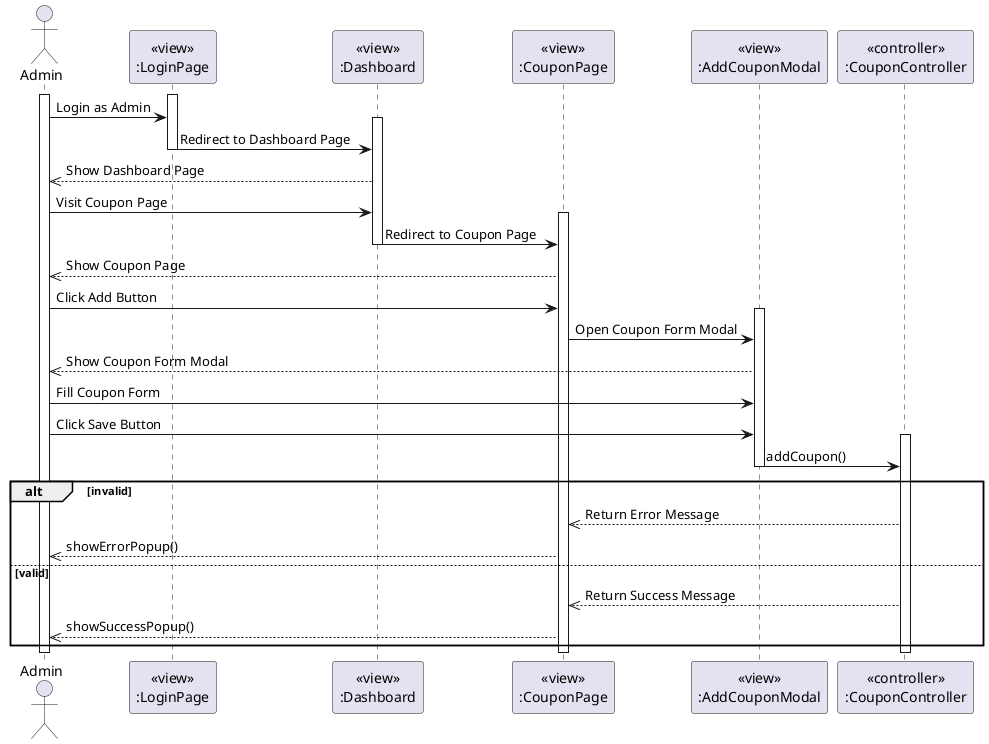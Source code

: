 @startuml AddCoupon
actor Admin
participant LoginPageView [
  <<view>>
  :LoginPage
]

participant DashboardView [
  <<view>>
  :Dashboard
]

participant CouponView [
  <<view>>
  :CouponPage
]

participant AddCouponModalView [
  <<view>>
  :AddCouponModal
]

participant CouponController [
  <<controller>>
  :CouponController
]

activate Admin
activate LoginPageView
Admin -> LoginPageView: Login as Admin
activate DashboardView
LoginPageView -> DashboardView: Redirect to Dashboard Page
deactivate LoginPageView

DashboardView -->> Admin: Show Dashboard Page

Admin -> DashboardView: Visit Coupon Page
activate CouponView
DashboardView -> CouponView: Redirect to Coupon Page
deactivate DashboardView

CouponView -->> Admin: Show Coupon Page

Admin -> CouponView: Click Add Button

activate AddCouponModalView
CouponView -> AddCouponModalView: Open Coupon Form Modal
AddCouponModalView -->> Admin: Show Coupon Form Modal

Admin -> AddCouponModalView: Fill Coupon Form
Admin -> AddCouponModalView: Click Save Button

activate CouponController
AddCouponModalView -> CouponController: addCoupon()
deactivate AddCouponModalView
alt invalid
    CouponController -->> CouponView: Return Error Message
    CouponView -->> Admin: showErrorPopup()
else valid
    CouponController -->> CouponView: Return Success Message
    CouponView -->> Admin: showSuccessPopup()
end

deactivate CouponController

deactivate Admin
deactivate CouponView
@enduml
